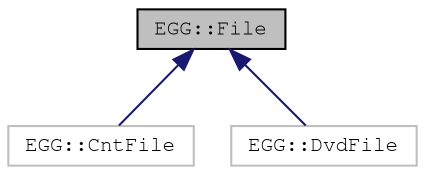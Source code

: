 digraph "EGG::File"
{
 // LATEX_PDF_SIZE
  edge [fontname="FreeMono",fontsize="10",labelfontname="FreeMono",labelfontsize="10"];
  node [fontname="FreeMono",fontsize="10",shape=record];
  Node1 [label="EGG::File",height=0.2,width=0.4,color="black", fillcolor="grey75", style="filled", fontcolor="black",tooltip=" "];
  Node1 -> Node2 [dir="back",color="midnightblue",fontsize="10",style="solid",fontname="FreeMono"];
  Node2 [label="EGG::CntFile",height=0.2,width=0.4,color="grey75", fillcolor="white", style="filled",URL="$class_e_g_g_1_1_cnt_file.html",tooltip=" "];
  Node1 -> Node3 [dir="back",color="midnightblue",fontsize="10",style="solid",fontname="FreeMono"];
  Node3 [label="EGG::DvdFile",height=0.2,width=0.4,color="grey75", fillcolor="white", style="filled",URL="$class_e_g_g_1_1_dvd_file.html",tooltip=" "];
}
